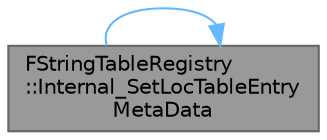 digraph "FStringTableRegistry::Internal_SetLocTableEntryMetaData"
{
 // INTERACTIVE_SVG=YES
 // LATEX_PDF_SIZE
  bgcolor="transparent";
  edge [fontname=Helvetica,fontsize=10,labelfontname=Helvetica,labelfontsize=10];
  node [fontname=Helvetica,fontsize=10,shape=box,height=0.2,width=0.4];
  rankdir="LR";
  Node1 [id="Node000001",label="FStringTableRegistry\l::Internal_SetLocTableEntry\lMetaData",height=0.2,width=0.4,color="gray40", fillcolor="grey60", style="filled", fontcolor="black",tooltip="Internal function called by LOCTABLE_SETMETA to set meta-data for the entry denoted by the given key,..."];
  Node1 -> Node1 [id="edge1_Node000001_Node000001",color="steelblue1",style="solid",tooltip=" "];
}
